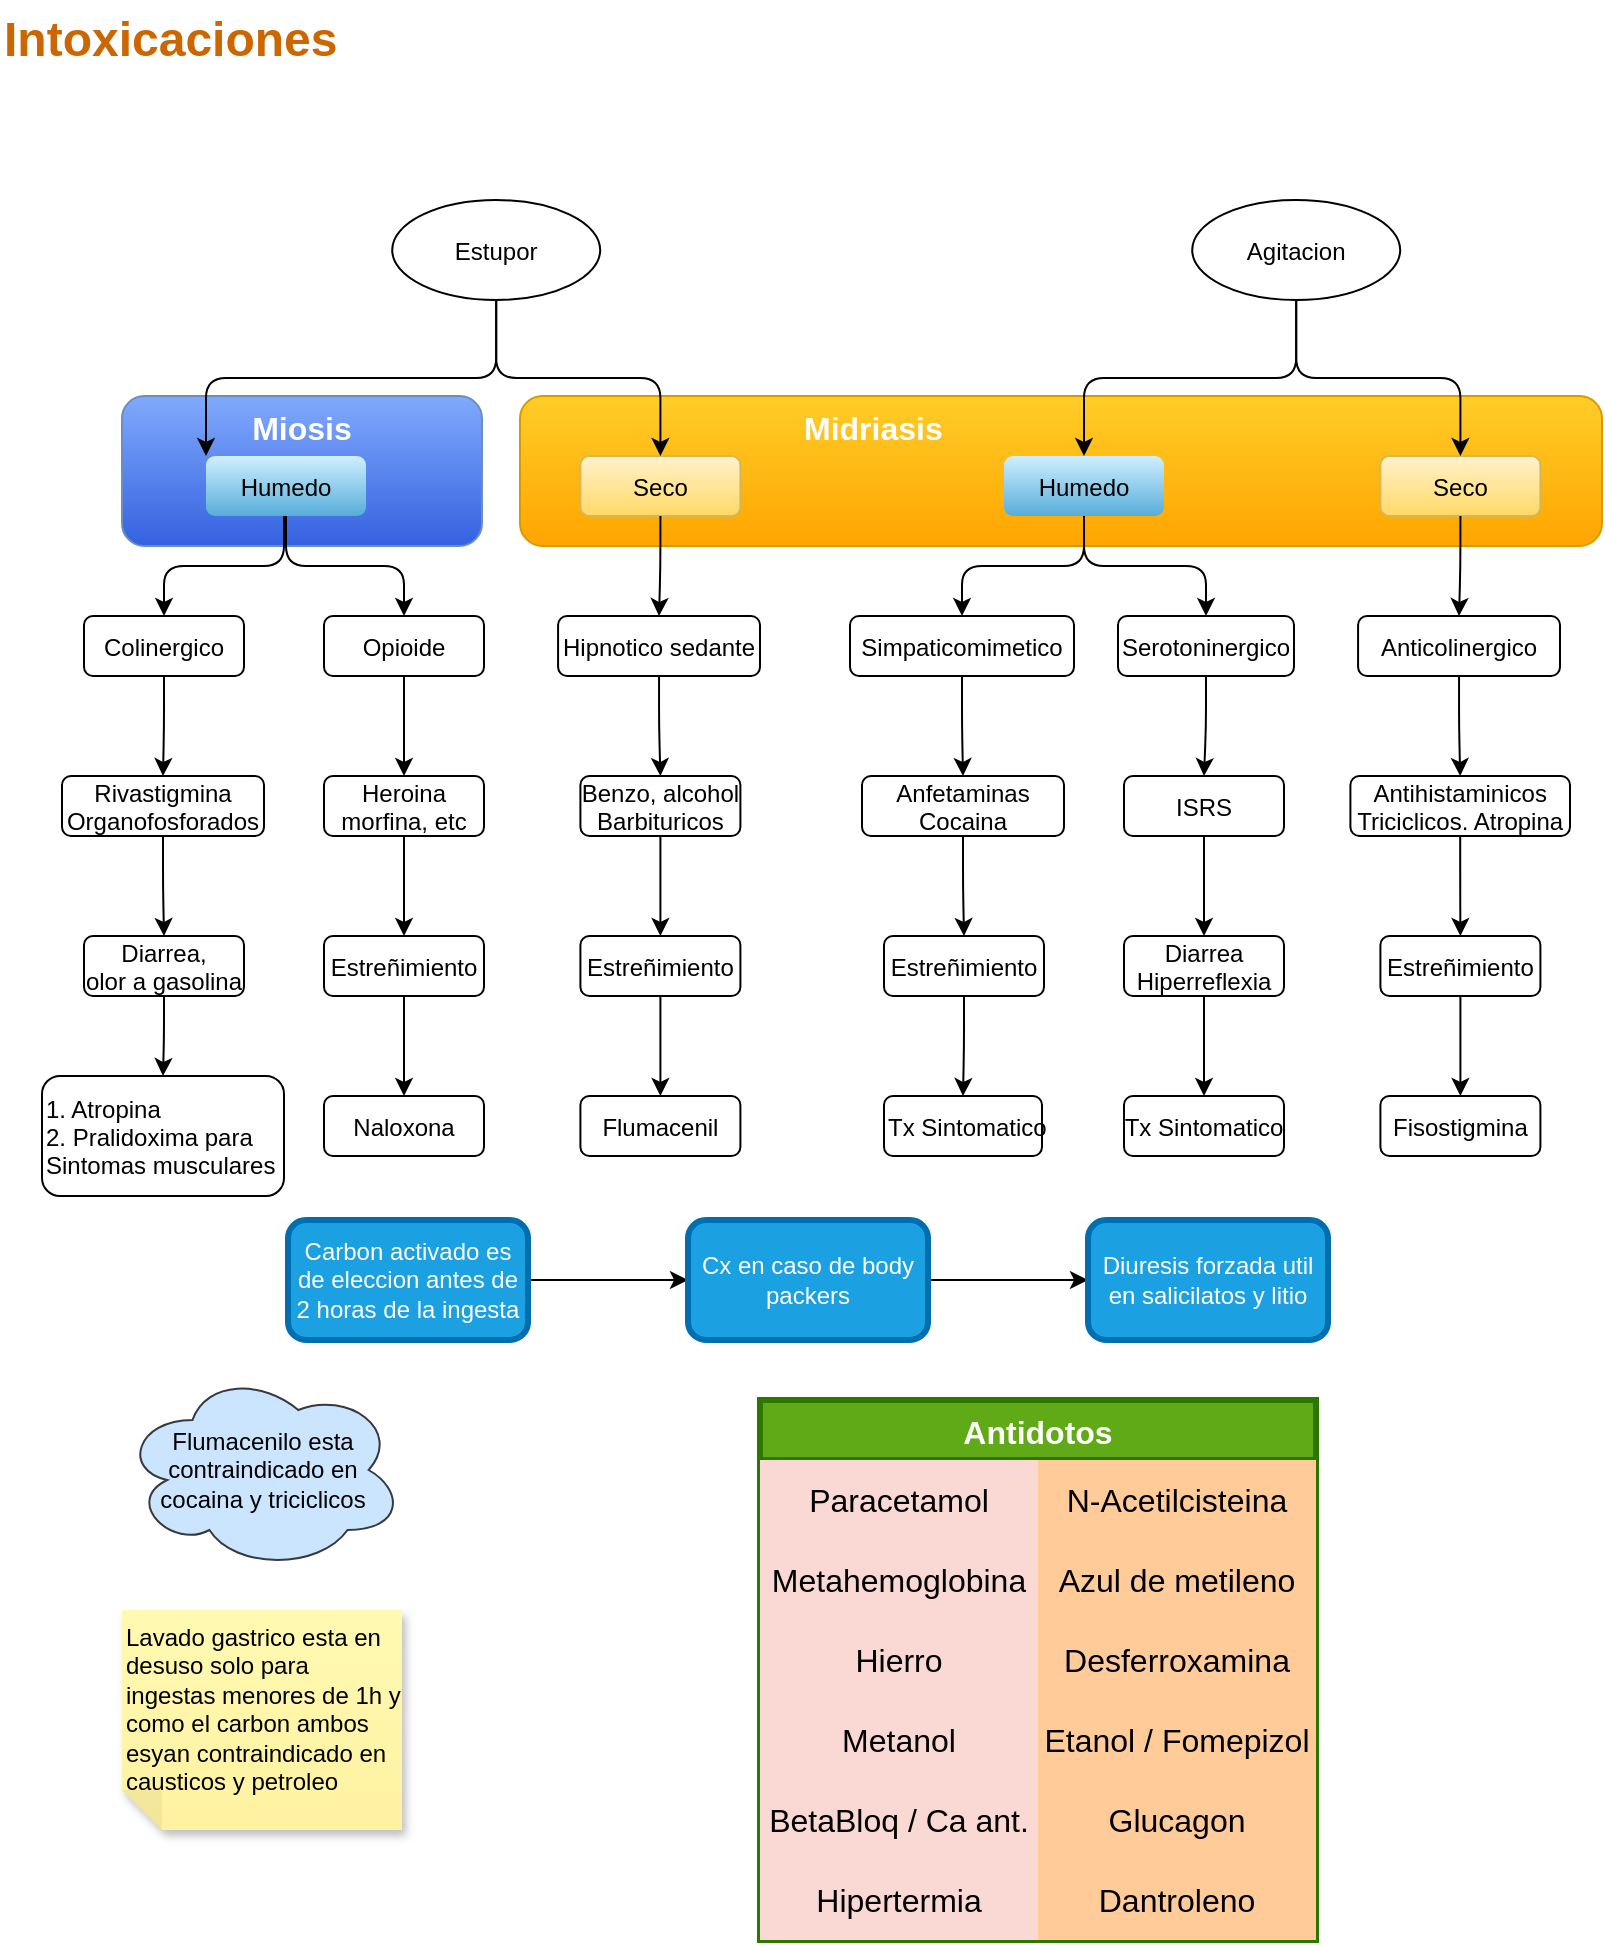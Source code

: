 <mxfile version="21.1.2" type="github">
  <diagram name="Page-1" id="o6SSl2_z5C2vus49G62G">
    <mxGraphModel dx="1687" dy="899" grid="1" gridSize="10" guides="1" tooltips="1" connect="1" arrows="1" fold="1" page="1" pageScale="1" pageWidth="850" pageHeight="1100" math="0" shadow="0">
      <root>
        <mxCell id="0" />
        <mxCell id="1" parent="0" />
        <mxCell id="3uG8G9ZaTZoT1gMZAGrr-69" value="Miosis" style="rounded=1;whiteSpace=wrap;html=1;align=center;fontSize=16;fontStyle=1;fillColor=#81AAFC;strokeColor=#6c8ebf;gradientColor=#3462E0;fontColor=#FFFFFF;verticalAlign=top;" vertex="1" parent="1">
          <mxGeometry x="101" y="278" width="180" height="75" as="geometry" />
        </mxCell>
        <mxCell id="3uG8G9ZaTZoT1gMZAGrr-68" value="Midriasis" style="rounded=1;whiteSpace=wrap;html=1;align=left;spacingRight=0;spacingLeft=140;fontSize=16;fontStyle=1;fillColor=#ffcd28;strokeColor=#d79b00;gradientColor=#ffa500;verticalAlign=top;fontColor=#FFFFFF;" vertex="1" parent="1">
          <mxGeometry x="300" y="278" width="541" height="75" as="geometry" />
        </mxCell>
        <mxCell id="3uG8G9ZaTZoT1gMZAGrr-1" value="Intoxicaciones" style="text;strokeColor=none;fillColor=none;html=1;fontSize=24;fontStyle=1;verticalAlign=middle;align=left;fontColor=#CC6600;" vertex="1" parent="1">
          <mxGeometry x="40" y="80" width="180" height="40" as="geometry" />
        </mxCell>
        <mxCell id="3uG8G9ZaTZoT1gMZAGrr-2" value="Estupor" style="ellipse" vertex="1" parent="1">
          <mxGeometry x="236.1" y="180" width="104" height="50" as="geometry" />
        </mxCell>
        <mxCell id="3uG8G9ZaTZoT1gMZAGrr-4" value="" style="edgeStyle=elbowEdgeStyle;elbow=vertical;entryX=0;entryY=0;entryDx=0;entryDy=0;" edge="1" source="3uG8G9ZaTZoT1gMZAGrr-2" target="3uG8G9ZaTZoT1gMZAGrr-71" parent="1">
          <mxGeometry relative="1" as="geometry">
            <mxPoint x="182.002" y="308" as="targetPoint" />
          </mxGeometry>
        </mxCell>
        <mxCell id="3uG8G9ZaTZoT1gMZAGrr-5" value="Seco" style="rounded=1;fillColor=#fff2cc;strokeColor=#d6b656;perimeterSpacing=0;strokeWidth=1;gradientColor=#ffd966;" vertex="1" parent="1">
          <mxGeometry x="330.198" y="308" width="80" height="30" as="geometry" />
        </mxCell>
        <mxCell id="3uG8G9ZaTZoT1gMZAGrr-6" value="" style="edgeStyle=elbowEdgeStyle;elbow=vertical;" edge="1" source="3uG8G9ZaTZoT1gMZAGrr-2" target="3uG8G9ZaTZoT1gMZAGrr-5" parent="1">
          <mxGeometry relative="1" as="geometry" />
        </mxCell>
        <mxCell id="3uG8G9ZaTZoT1gMZAGrr-7" value="Colinergico" style="rounded=1;" vertex="1" parent="1">
          <mxGeometry x="82.002" y="388" width="80" height="30" as="geometry" />
        </mxCell>
        <mxCell id="3uG8G9ZaTZoT1gMZAGrr-8" value="" style="edgeStyle=elbowEdgeStyle;elbow=vertical;" edge="1" target="3uG8G9ZaTZoT1gMZAGrr-7" parent="1">
          <mxGeometry relative="1" as="geometry">
            <mxPoint x="182" y="338" as="sourcePoint" />
          </mxGeometry>
        </mxCell>
        <mxCell id="3uG8G9ZaTZoT1gMZAGrr-9" value="Opioide" style="rounded=1;" vertex="1" parent="1">
          <mxGeometry x="202.002" y="388" width="80" height="30" as="geometry" />
        </mxCell>
        <mxCell id="3uG8G9ZaTZoT1gMZAGrr-10" value="" style="edgeStyle=elbowEdgeStyle;elbow=vertical;exitX=0.5;exitY=1;exitDx=0;exitDy=0;" edge="1" source="3uG8G9ZaTZoT1gMZAGrr-71" target="3uG8G9ZaTZoT1gMZAGrr-9" parent="1">
          <mxGeometry relative="1" as="geometry" />
        </mxCell>
        <mxCell id="3uG8G9ZaTZoT1gMZAGrr-11" value="Hipnotico sedante" style="rounded=1;" vertex="1" parent="1">
          <mxGeometry x="319.04" y="388" width="100.96" height="30" as="geometry" />
        </mxCell>
        <mxCell id="3uG8G9ZaTZoT1gMZAGrr-12" value="" style="edgeStyle=elbowEdgeStyle;elbow=vertical;" edge="1" source="3uG8G9ZaTZoT1gMZAGrr-5" target="3uG8G9ZaTZoT1gMZAGrr-11" parent="1">
          <mxGeometry relative="1" as="geometry" />
        </mxCell>
        <mxCell id="3uG8G9ZaTZoT1gMZAGrr-13" value="Rivastigmina &#xa;Organofosforados" style="rounded=1;" vertex="1" parent="1">
          <mxGeometry x="71" y="468" width="101" height="30" as="geometry" />
        </mxCell>
        <mxCell id="3uG8G9ZaTZoT1gMZAGrr-14" value="" style="edgeStyle=elbowEdgeStyle;elbow=vertical;" edge="1" source="3uG8G9ZaTZoT1gMZAGrr-7" target="3uG8G9ZaTZoT1gMZAGrr-13" parent="1">
          <mxGeometry relative="1" as="geometry" />
        </mxCell>
        <mxCell id="3uG8G9ZaTZoT1gMZAGrr-15" value="Heroina&#xa;morfina, etc" style="rounded=1;" vertex="1" parent="1">
          <mxGeometry x="202.002" y="468" width="80" height="30" as="geometry" />
        </mxCell>
        <mxCell id="3uG8G9ZaTZoT1gMZAGrr-16" value="" style="edgeStyle=elbowEdgeStyle;elbow=vertical;" edge="1" source="3uG8G9ZaTZoT1gMZAGrr-9" target="3uG8G9ZaTZoT1gMZAGrr-15" parent="1">
          <mxGeometry relative="1" as="geometry" />
        </mxCell>
        <mxCell id="3uG8G9ZaTZoT1gMZAGrr-17" value="Diarrea, &#xa;olor a gasolina" style="rounded=1;" vertex="1" parent="1">
          <mxGeometry x="82.002" y="548" width="80" height="30" as="geometry" />
        </mxCell>
        <mxCell id="3uG8G9ZaTZoT1gMZAGrr-18" value="" style="edgeStyle=elbowEdgeStyle;elbow=vertical;" edge="1" source="3uG8G9ZaTZoT1gMZAGrr-13" target="3uG8G9ZaTZoT1gMZAGrr-17" parent="1">
          <mxGeometry relative="1" as="geometry" />
        </mxCell>
        <mxCell id="3uG8G9ZaTZoT1gMZAGrr-19" value="Estreñimiento" style="rounded=1;" vertex="1" parent="1">
          <mxGeometry x="202.002" y="548" width="80" height="30" as="geometry" />
        </mxCell>
        <mxCell id="3uG8G9ZaTZoT1gMZAGrr-20" value="" style="edgeStyle=elbowEdgeStyle;elbow=vertical;" edge="1" source="3uG8G9ZaTZoT1gMZAGrr-15" target="3uG8G9ZaTZoT1gMZAGrr-19" parent="1">
          <mxGeometry relative="1" as="geometry" />
        </mxCell>
        <mxCell id="3uG8G9ZaTZoT1gMZAGrr-21" value="Benzo, alcohol&#xa;Barbituricos" style="rounded=1;" vertex="1" parent="1">
          <mxGeometry x="330.198" y="468" width="80" height="30" as="geometry" />
        </mxCell>
        <mxCell id="3uG8G9ZaTZoT1gMZAGrr-22" value="" style="edgeStyle=elbowEdgeStyle;elbow=vertical;" edge="1" source="3uG8G9ZaTZoT1gMZAGrr-11" target="3uG8G9ZaTZoT1gMZAGrr-21" parent="1">
          <mxGeometry relative="1" as="geometry" />
        </mxCell>
        <mxCell id="3uG8G9ZaTZoT1gMZAGrr-23" value="Estreñimiento" style="rounded=1;" vertex="1" parent="1">
          <mxGeometry x="330.198" y="548" width="80" height="30" as="geometry" />
        </mxCell>
        <mxCell id="3uG8G9ZaTZoT1gMZAGrr-24" value="" style="edgeStyle=elbowEdgeStyle;elbow=vertical;" edge="1" source="3uG8G9ZaTZoT1gMZAGrr-21" target="3uG8G9ZaTZoT1gMZAGrr-23" parent="1">
          <mxGeometry relative="1" as="geometry" />
        </mxCell>
        <mxCell id="3uG8G9ZaTZoT1gMZAGrr-25" value="1. Atropina&#xa;2. Pralidoxima para &#xa;Sintomas musculares" style="rounded=1;align=left;" vertex="1" parent="1">
          <mxGeometry x="61" y="618" width="121" height="60" as="geometry" />
        </mxCell>
        <mxCell id="3uG8G9ZaTZoT1gMZAGrr-26" value="" style="edgeStyle=elbowEdgeStyle;elbow=vertical;" edge="1" source="3uG8G9ZaTZoT1gMZAGrr-17" target="3uG8G9ZaTZoT1gMZAGrr-25" parent="1">
          <mxGeometry relative="1" as="geometry" />
        </mxCell>
        <mxCell id="3uG8G9ZaTZoT1gMZAGrr-27" value="Naloxona" style="rounded=1;" vertex="1" parent="1">
          <mxGeometry x="202.002" y="628" width="80" height="30" as="geometry" />
        </mxCell>
        <mxCell id="3uG8G9ZaTZoT1gMZAGrr-28" value="" style="edgeStyle=elbowEdgeStyle;elbow=vertical;" edge="1" source="3uG8G9ZaTZoT1gMZAGrr-19" target="3uG8G9ZaTZoT1gMZAGrr-27" parent="1">
          <mxGeometry relative="1" as="geometry" />
        </mxCell>
        <mxCell id="3uG8G9ZaTZoT1gMZAGrr-29" value="Flumacenil" style="rounded=1;" vertex="1" parent="1">
          <mxGeometry x="330.198" y="628" width="80" height="30" as="geometry" />
        </mxCell>
        <mxCell id="3uG8G9ZaTZoT1gMZAGrr-30" value="" style="edgeStyle=elbowEdgeStyle;elbow=vertical;" edge="1" source="3uG8G9ZaTZoT1gMZAGrr-23" target="3uG8G9ZaTZoT1gMZAGrr-29" parent="1">
          <mxGeometry relative="1" as="geometry" />
        </mxCell>
        <mxCell id="3uG8G9ZaTZoT1gMZAGrr-34" value="Flumacenilo esta contraindicado en cocaina y triciclicos" style="ellipse;shape=cloud;whiteSpace=wrap;html=1;fillColor=#cce5ff;strokeColor=#36393d;" vertex="1" parent="1">
          <mxGeometry x="101.0" y="765" width="140.96" height="100" as="geometry" />
        </mxCell>
        <mxCell id="3uG8G9ZaTZoT1gMZAGrr-37" value="Agitacion" style="ellipse" vertex="1" parent="1">
          <mxGeometry x="636.1" y="180" width="104" height="50" as="geometry" />
        </mxCell>
        <mxCell id="3uG8G9ZaTZoT1gMZAGrr-38" value="Humedo" style="rounded=1;fillColor=#CFEFFF;strokeColor=none;strokeWidth=1;gradientColor=#57ADD9;" vertex="1" parent="1">
          <mxGeometry x="542.002" y="308" width="80" height="30" as="geometry" />
        </mxCell>
        <mxCell id="3uG8G9ZaTZoT1gMZAGrr-39" value="" style="edgeStyle=elbowEdgeStyle;elbow=vertical;" edge="1" parent="1" source="3uG8G9ZaTZoT1gMZAGrr-37" target="3uG8G9ZaTZoT1gMZAGrr-38">
          <mxGeometry relative="1" as="geometry" />
        </mxCell>
        <mxCell id="3uG8G9ZaTZoT1gMZAGrr-40" value="Seco" style="rounded=1;fillColor=#fff2cc;strokeColor=#d6b656;perimeterSpacing=0;strokeWidth=1;gradientColor=#ffd966;" vertex="1" parent="1">
          <mxGeometry x="730.198" y="308" width="80" height="30" as="geometry" />
        </mxCell>
        <mxCell id="3uG8G9ZaTZoT1gMZAGrr-41" value="" style="edgeStyle=elbowEdgeStyle;elbow=vertical;" edge="1" parent="1" source="3uG8G9ZaTZoT1gMZAGrr-37" target="3uG8G9ZaTZoT1gMZAGrr-40">
          <mxGeometry relative="1" as="geometry" />
        </mxCell>
        <mxCell id="3uG8G9ZaTZoT1gMZAGrr-42" value="Simpaticomimetico" style="rounded=1;" vertex="1" parent="1">
          <mxGeometry x="465" y="388" width="112" height="30" as="geometry" />
        </mxCell>
        <mxCell id="3uG8G9ZaTZoT1gMZAGrr-43" value="" style="edgeStyle=elbowEdgeStyle;elbow=vertical;" edge="1" parent="1" source="3uG8G9ZaTZoT1gMZAGrr-38" target="3uG8G9ZaTZoT1gMZAGrr-42">
          <mxGeometry relative="1" as="geometry" />
        </mxCell>
        <mxCell id="3uG8G9ZaTZoT1gMZAGrr-44" value="Serotoninergico" style="rounded=1;" vertex="1" parent="1">
          <mxGeometry x="599" y="388" width="88" height="30" as="geometry" />
        </mxCell>
        <mxCell id="3uG8G9ZaTZoT1gMZAGrr-45" value="" style="edgeStyle=elbowEdgeStyle;elbow=vertical;" edge="1" parent="1" source="3uG8G9ZaTZoT1gMZAGrr-38" target="3uG8G9ZaTZoT1gMZAGrr-44">
          <mxGeometry relative="1" as="geometry" />
        </mxCell>
        <mxCell id="3uG8G9ZaTZoT1gMZAGrr-46" value="Anticolinergico" style="rounded=1;" vertex="1" parent="1">
          <mxGeometry x="719.04" y="388" width="100.96" height="30" as="geometry" />
        </mxCell>
        <mxCell id="3uG8G9ZaTZoT1gMZAGrr-47" value="" style="edgeStyle=elbowEdgeStyle;elbow=vertical;" edge="1" parent="1" source="3uG8G9ZaTZoT1gMZAGrr-40" target="3uG8G9ZaTZoT1gMZAGrr-46">
          <mxGeometry relative="1" as="geometry" />
        </mxCell>
        <mxCell id="3uG8G9ZaTZoT1gMZAGrr-48" value="Anfetaminas&#xa;Cocaina" style="rounded=1;" vertex="1" parent="1">
          <mxGeometry x="471" y="468" width="101" height="30" as="geometry" />
        </mxCell>
        <mxCell id="3uG8G9ZaTZoT1gMZAGrr-49" value="" style="edgeStyle=elbowEdgeStyle;elbow=vertical;" edge="1" parent="1" source="3uG8G9ZaTZoT1gMZAGrr-42" target="3uG8G9ZaTZoT1gMZAGrr-48">
          <mxGeometry relative="1" as="geometry" />
        </mxCell>
        <mxCell id="3uG8G9ZaTZoT1gMZAGrr-50" value="ISRS" style="rounded=1;" vertex="1" parent="1">
          <mxGeometry x="602.002" y="468" width="80" height="30" as="geometry" />
        </mxCell>
        <mxCell id="3uG8G9ZaTZoT1gMZAGrr-51" value="" style="edgeStyle=elbowEdgeStyle;elbow=vertical;" edge="1" parent="1" source="3uG8G9ZaTZoT1gMZAGrr-44" target="3uG8G9ZaTZoT1gMZAGrr-50">
          <mxGeometry relative="1" as="geometry" />
        </mxCell>
        <mxCell id="3uG8G9ZaTZoT1gMZAGrr-52" value="Estreñimiento" style="rounded=1;" vertex="1" parent="1">
          <mxGeometry x="482.002" y="548" width="80" height="30" as="geometry" />
        </mxCell>
        <mxCell id="3uG8G9ZaTZoT1gMZAGrr-53" value="" style="edgeStyle=elbowEdgeStyle;elbow=vertical;" edge="1" parent="1" source="3uG8G9ZaTZoT1gMZAGrr-48" target="3uG8G9ZaTZoT1gMZAGrr-52">
          <mxGeometry relative="1" as="geometry" />
        </mxCell>
        <mxCell id="3uG8G9ZaTZoT1gMZAGrr-54" value="Diarrea&#xa;Hiperreflexia" style="rounded=1;" vertex="1" parent="1">
          <mxGeometry x="602.002" y="548" width="80" height="30" as="geometry" />
        </mxCell>
        <mxCell id="3uG8G9ZaTZoT1gMZAGrr-55" value="" style="edgeStyle=elbowEdgeStyle;elbow=vertical;" edge="1" parent="1" source="3uG8G9ZaTZoT1gMZAGrr-50" target="3uG8G9ZaTZoT1gMZAGrr-54">
          <mxGeometry relative="1" as="geometry" />
        </mxCell>
        <mxCell id="3uG8G9ZaTZoT1gMZAGrr-56" value="Antihistaminicos&#xa;Triciclicos. Atropina" style="rounded=1;" vertex="1" parent="1">
          <mxGeometry x="715.2" y="468" width="109.8" height="30" as="geometry" />
        </mxCell>
        <mxCell id="3uG8G9ZaTZoT1gMZAGrr-57" value="" style="edgeStyle=elbowEdgeStyle;elbow=vertical;" edge="1" parent="1" source="3uG8G9ZaTZoT1gMZAGrr-46" target="3uG8G9ZaTZoT1gMZAGrr-56">
          <mxGeometry relative="1" as="geometry" />
        </mxCell>
        <mxCell id="3uG8G9ZaTZoT1gMZAGrr-58" value="Estreñimiento" style="rounded=1;" vertex="1" parent="1">
          <mxGeometry x="730.198" y="548" width="80" height="30" as="geometry" />
        </mxCell>
        <mxCell id="3uG8G9ZaTZoT1gMZAGrr-59" value="" style="edgeStyle=elbowEdgeStyle;elbow=vertical;" edge="1" parent="1" source="3uG8G9ZaTZoT1gMZAGrr-56" target="3uG8G9ZaTZoT1gMZAGrr-58">
          <mxGeometry relative="1" as="geometry" />
        </mxCell>
        <mxCell id="3uG8G9ZaTZoT1gMZAGrr-60" value="Tx Sintomatico" style="rounded=1;align=left;" vertex="1" parent="1">
          <mxGeometry x="482" y="628" width="79" height="30" as="geometry" />
        </mxCell>
        <mxCell id="3uG8G9ZaTZoT1gMZAGrr-61" value="" style="edgeStyle=elbowEdgeStyle;elbow=vertical;" edge="1" parent="1" source="3uG8G9ZaTZoT1gMZAGrr-52" target="3uG8G9ZaTZoT1gMZAGrr-60">
          <mxGeometry relative="1" as="geometry" />
        </mxCell>
        <mxCell id="3uG8G9ZaTZoT1gMZAGrr-62" value="Tx Sintomatico" style="rounded=1;" vertex="1" parent="1">
          <mxGeometry x="602.002" y="628" width="80" height="30" as="geometry" />
        </mxCell>
        <mxCell id="3uG8G9ZaTZoT1gMZAGrr-63" value="" style="edgeStyle=elbowEdgeStyle;elbow=vertical;" edge="1" parent="1" source="3uG8G9ZaTZoT1gMZAGrr-54" target="3uG8G9ZaTZoT1gMZAGrr-62">
          <mxGeometry relative="1" as="geometry" />
        </mxCell>
        <mxCell id="3uG8G9ZaTZoT1gMZAGrr-64" value="Fisostigmina" style="rounded=1;" vertex="1" parent="1">
          <mxGeometry x="730.198" y="628" width="80" height="30" as="geometry" />
        </mxCell>
        <mxCell id="3uG8G9ZaTZoT1gMZAGrr-65" value="" style="edgeStyle=elbowEdgeStyle;elbow=vertical;" edge="1" parent="1" source="3uG8G9ZaTZoT1gMZAGrr-58" target="3uG8G9ZaTZoT1gMZAGrr-64">
          <mxGeometry relative="1" as="geometry" />
        </mxCell>
        <mxCell id="3uG8G9ZaTZoT1gMZAGrr-73" value="" style="edgeStyle=elbowEdgeStyle;elbow=vertical;" edge="1" parent="1" target="3uG8G9ZaTZoT1gMZAGrr-71">
          <mxGeometry relative="1" as="geometry">
            <mxPoint x="182.002" y="323" as="sourcePoint" />
            <mxPoint x="182" y="323" as="targetPoint" />
          </mxGeometry>
        </mxCell>
        <mxCell id="3uG8G9ZaTZoT1gMZAGrr-71" value="Humedo" style="rounded=1;fillColor=#CFEFFF;strokeColor=none;strokeWidth=1;gradientColor=#57ADD9;" vertex="1" parent="1">
          <mxGeometry x="143" y="308" width="80" height="30" as="geometry" />
        </mxCell>
        <mxCell id="3uG8G9ZaTZoT1gMZAGrr-75" value="Lavado gastrico esta en desuso solo para ingestas menores de 1h y como el carbon ambos esyan contraindicado en causticos y petroleo" style="shape=note;whiteSpace=wrap;html=1;backgroundOutline=1;fontColor=#000000;darkOpacity=0.05;fillColor=#FFF9B2;strokeColor=none;fillStyle=solid;direction=west;gradientDirection=north;gradientColor=#FFF2A1;shadow=1;size=20;pointerEvents=1;align=left;verticalAlign=top;" vertex="1" parent="1">
          <mxGeometry x="101" y="885" width="140" height="110" as="geometry" />
        </mxCell>
        <mxCell id="3uG8G9ZaTZoT1gMZAGrr-78" value="" style="edgeStyle=orthogonalEdgeStyle;rounded=0;orthogonalLoop=1;jettySize=auto;html=1;" edge="1" parent="1" source="3uG8G9ZaTZoT1gMZAGrr-76" target="3uG8G9ZaTZoT1gMZAGrr-77">
          <mxGeometry relative="1" as="geometry" />
        </mxCell>
        <mxCell id="3uG8G9ZaTZoT1gMZAGrr-76" value="Carbon activado es de eleccion antes de 2 horas de la ingesta" style="rounded=1;whiteSpace=wrap;html=1;fillColor=#1ba1e2;fontColor=#ffffff;strokeColor=#006EAF;strokeWidth=3;" vertex="1" parent="1">
          <mxGeometry x="184" y="690" width="120" height="60" as="geometry" />
        </mxCell>
        <mxCell id="3uG8G9ZaTZoT1gMZAGrr-80" value="" style="edgeStyle=orthogonalEdgeStyle;rounded=0;orthogonalLoop=1;jettySize=auto;html=1;" edge="1" parent="1" source="3uG8G9ZaTZoT1gMZAGrr-77" target="3uG8G9ZaTZoT1gMZAGrr-79">
          <mxGeometry relative="1" as="geometry" />
        </mxCell>
        <mxCell id="3uG8G9ZaTZoT1gMZAGrr-77" value="Cx en caso de body packers" style="rounded=1;whiteSpace=wrap;html=1;fillColor=#1ba1e2;fontColor=#ffffff;strokeColor=#006EAF;strokeWidth=3;" vertex="1" parent="1">
          <mxGeometry x="384" y="690" width="120" height="60" as="geometry" />
        </mxCell>
        <mxCell id="3uG8G9ZaTZoT1gMZAGrr-79" value="Diuresis forzada util en salicilatos y litio" style="rounded=1;whiteSpace=wrap;html=1;fillColor=#1ba1e2;fontColor=#ffffff;strokeColor=#006EAF;strokeWidth=3;" vertex="1" parent="1">
          <mxGeometry x="584" y="690" width="120" height="60" as="geometry" />
        </mxCell>
        <mxCell id="3uG8G9ZaTZoT1gMZAGrr-81" value="Antidotos" style="shape=table;startSize=30;container=1;collapsible=0;childLayout=tableLayout;strokeColor=#2D7600;fontSize=16;fillColor=#60a917;fontColor=#ffffff;strokeWidth=3;fontStyle=1" vertex="1" parent="1">
          <mxGeometry x="420" y="780" width="278" height="270" as="geometry" />
        </mxCell>
        <mxCell id="3uG8G9ZaTZoT1gMZAGrr-82" value="" style="shape=tableRow;horizontal=0;startSize=0;swimlaneHead=0;swimlaneBody=0;strokeColor=inherit;top=0;left=0;bottom=0;right=0;collapsible=0;dropTarget=0;fillColor=none;points=[[0,0.5],[1,0.5]];portConstraint=eastwest;fontSize=16;" vertex="1" parent="3uG8G9ZaTZoT1gMZAGrr-81">
          <mxGeometry y="30" width="278" height="40" as="geometry" />
        </mxCell>
        <mxCell id="3uG8G9ZaTZoT1gMZAGrr-83" value="Paracetamol" style="shape=partialRectangle;html=1;whiteSpace=wrap;connectable=0;strokeColor=#ae4132;overflow=hidden;fillColor=#fad9d5;top=0;left=0;bottom=0;right=0;pointerEvents=1;fontSize=16;" vertex="1" parent="3uG8G9ZaTZoT1gMZAGrr-82">
          <mxGeometry width="139" height="40" as="geometry">
            <mxRectangle width="139" height="40" as="alternateBounds" />
          </mxGeometry>
        </mxCell>
        <mxCell id="3uG8G9ZaTZoT1gMZAGrr-84" value="N-Acetilcisteina" style="shape=partialRectangle;html=1;whiteSpace=wrap;connectable=0;strokeColor=#36393d;overflow=hidden;fillColor=#ffcc99;top=0;left=0;bottom=0;right=0;pointerEvents=1;fontSize=16;" vertex="1" parent="3uG8G9ZaTZoT1gMZAGrr-82">
          <mxGeometry x="139" width="139" height="40" as="geometry">
            <mxRectangle width="139" height="40" as="alternateBounds" />
          </mxGeometry>
        </mxCell>
        <mxCell id="3uG8G9ZaTZoT1gMZAGrr-86" value="" style="shape=tableRow;horizontal=0;startSize=0;swimlaneHead=0;swimlaneBody=0;strokeColor=inherit;top=0;left=0;bottom=0;right=0;collapsible=0;dropTarget=0;fillColor=none;points=[[0,0.5],[1,0.5]];portConstraint=eastwest;fontSize=16;" vertex="1" parent="3uG8G9ZaTZoT1gMZAGrr-81">
          <mxGeometry y="70" width="278" height="40" as="geometry" />
        </mxCell>
        <mxCell id="3uG8G9ZaTZoT1gMZAGrr-87" value="Metahemoglobina" style="shape=partialRectangle;html=1;whiteSpace=wrap;connectable=0;strokeColor=#ae4132;overflow=hidden;fillColor=#fad9d5;top=0;left=0;bottom=0;right=0;pointerEvents=1;fontSize=16;" vertex="1" parent="3uG8G9ZaTZoT1gMZAGrr-86">
          <mxGeometry width="139" height="40" as="geometry">
            <mxRectangle width="139" height="40" as="alternateBounds" />
          </mxGeometry>
        </mxCell>
        <mxCell id="3uG8G9ZaTZoT1gMZAGrr-88" value="Azul de metileno" style="shape=partialRectangle;html=1;whiteSpace=wrap;connectable=0;strokeColor=#36393d;overflow=hidden;fillColor=#ffcc99;top=0;left=0;bottom=0;right=0;pointerEvents=1;fontSize=16;" vertex="1" parent="3uG8G9ZaTZoT1gMZAGrr-86">
          <mxGeometry x="139" width="139" height="40" as="geometry">
            <mxRectangle width="139" height="40" as="alternateBounds" />
          </mxGeometry>
        </mxCell>
        <mxCell id="3uG8G9ZaTZoT1gMZAGrr-94" style="shape=tableRow;horizontal=0;startSize=0;swimlaneHead=0;swimlaneBody=0;strokeColor=inherit;top=0;left=0;bottom=0;right=0;collapsible=0;dropTarget=0;fillColor=none;points=[[0,0.5],[1,0.5]];portConstraint=eastwest;fontSize=16;" vertex="1" parent="3uG8G9ZaTZoT1gMZAGrr-81">
          <mxGeometry y="110" width="278" height="40" as="geometry" />
        </mxCell>
        <mxCell id="3uG8G9ZaTZoT1gMZAGrr-95" value="Hierro" style="shape=partialRectangle;html=1;whiteSpace=wrap;connectable=0;strokeColor=#ae4132;overflow=hidden;fillColor=#fad9d5;top=0;left=0;bottom=0;right=0;pointerEvents=1;fontSize=16;" vertex="1" parent="3uG8G9ZaTZoT1gMZAGrr-94">
          <mxGeometry width="139" height="40" as="geometry">
            <mxRectangle width="139" height="40" as="alternateBounds" />
          </mxGeometry>
        </mxCell>
        <mxCell id="3uG8G9ZaTZoT1gMZAGrr-96" value="Desferroxamina" style="shape=partialRectangle;html=1;whiteSpace=wrap;connectable=0;strokeColor=#36393d;overflow=hidden;fillColor=#ffcc99;top=0;left=0;bottom=0;right=0;pointerEvents=1;fontSize=16;" vertex="1" parent="3uG8G9ZaTZoT1gMZAGrr-94">
          <mxGeometry x="139" width="139" height="40" as="geometry">
            <mxRectangle width="139" height="40" as="alternateBounds" />
          </mxGeometry>
        </mxCell>
        <mxCell id="3uG8G9ZaTZoT1gMZAGrr-97" style="shape=tableRow;horizontal=0;startSize=0;swimlaneHead=0;swimlaneBody=0;strokeColor=inherit;top=0;left=0;bottom=0;right=0;collapsible=0;dropTarget=0;fillColor=none;points=[[0,0.5],[1,0.5]];portConstraint=eastwest;fontSize=16;" vertex="1" parent="3uG8G9ZaTZoT1gMZAGrr-81">
          <mxGeometry y="150" width="278" height="40" as="geometry" />
        </mxCell>
        <mxCell id="3uG8G9ZaTZoT1gMZAGrr-98" value="Metanol" style="shape=partialRectangle;html=1;whiteSpace=wrap;connectable=0;strokeColor=#ae4132;overflow=hidden;fillColor=#fad9d5;top=0;left=0;bottom=0;right=0;pointerEvents=1;fontSize=16;" vertex="1" parent="3uG8G9ZaTZoT1gMZAGrr-97">
          <mxGeometry width="139" height="40" as="geometry">
            <mxRectangle width="139" height="40" as="alternateBounds" />
          </mxGeometry>
        </mxCell>
        <mxCell id="3uG8G9ZaTZoT1gMZAGrr-99" value="Etanol / Fomepizol" style="shape=partialRectangle;html=1;whiteSpace=wrap;connectable=0;strokeColor=#36393d;overflow=hidden;fillColor=#ffcc99;top=0;left=0;bottom=0;right=0;pointerEvents=1;fontSize=16;" vertex="1" parent="3uG8G9ZaTZoT1gMZAGrr-97">
          <mxGeometry x="139" width="139" height="40" as="geometry">
            <mxRectangle width="139" height="40" as="alternateBounds" />
          </mxGeometry>
        </mxCell>
        <mxCell id="3uG8G9ZaTZoT1gMZAGrr-100" style="shape=tableRow;horizontal=0;startSize=0;swimlaneHead=0;swimlaneBody=0;strokeColor=inherit;top=0;left=0;bottom=0;right=0;collapsible=0;dropTarget=0;fillColor=none;points=[[0,0.5],[1,0.5]];portConstraint=eastwest;fontSize=16;" vertex="1" parent="3uG8G9ZaTZoT1gMZAGrr-81">
          <mxGeometry y="190" width="278" height="40" as="geometry" />
        </mxCell>
        <mxCell id="3uG8G9ZaTZoT1gMZAGrr-101" value="BetaBloq / Ca ant." style="shape=partialRectangle;html=1;whiteSpace=wrap;connectable=0;strokeColor=#ae4132;overflow=hidden;fillColor=#fad9d5;top=0;left=0;bottom=0;right=0;pointerEvents=1;fontSize=16;" vertex="1" parent="3uG8G9ZaTZoT1gMZAGrr-100">
          <mxGeometry width="139" height="40" as="geometry">
            <mxRectangle width="139" height="40" as="alternateBounds" />
          </mxGeometry>
        </mxCell>
        <mxCell id="3uG8G9ZaTZoT1gMZAGrr-102" value="Glucagon" style="shape=partialRectangle;html=1;whiteSpace=wrap;connectable=0;strokeColor=#36393d;overflow=hidden;fillColor=#ffcc99;top=0;left=0;bottom=0;right=0;pointerEvents=1;fontSize=16;" vertex="1" parent="3uG8G9ZaTZoT1gMZAGrr-100">
          <mxGeometry x="139" width="139" height="40" as="geometry">
            <mxRectangle width="139" height="40" as="alternateBounds" />
          </mxGeometry>
        </mxCell>
        <mxCell id="3uG8G9ZaTZoT1gMZAGrr-103" style="shape=tableRow;horizontal=0;startSize=0;swimlaneHead=0;swimlaneBody=0;strokeColor=inherit;top=0;left=0;bottom=0;right=0;collapsible=0;dropTarget=0;fillColor=none;points=[[0,0.5],[1,0.5]];portConstraint=eastwest;fontSize=16;" vertex="1" parent="3uG8G9ZaTZoT1gMZAGrr-81">
          <mxGeometry y="230" width="278" height="40" as="geometry" />
        </mxCell>
        <mxCell id="3uG8G9ZaTZoT1gMZAGrr-104" value="Hipertermia" style="shape=partialRectangle;html=1;whiteSpace=wrap;connectable=0;strokeColor=#ae4132;overflow=hidden;fillColor=#fad9d5;top=0;left=0;bottom=0;right=0;pointerEvents=1;fontSize=16;" vertex="1" parent="3uG8G9ZaTZoT1gMZAGrr-103">
          <mxGeometry width="139" height="40" as="geometry">
            <mxRectangle width="139" height="40" as="alternateBounds" />
          </mxGeometry>
        </mxCell>
        <mxCell id="3uG8G9ZaTZoT1gMZAGrr-105" value="Dantroleno" style="shape=partialRectangle;html=1;whiteSpace=wrap;connectable=0;strokeColor=#36393d;overflow=hidden;fillColor=#ffcc99;top=0;left=0;bottom=0;right=0;pointerEvents=1;fontSize=16;" vertex="1" parent="3uG8G9ZaTZoT1gMZAGrr-103">
          <mxGeometry x="139" width="139" height="40" as="geometry">
            <mxRectangle width="139" height="40" as="alternateBounds" />
          </mxGeometry>
        </mxCell>
      </root>
    </mxGraphModel>
  </diagram>
</mxfile>

